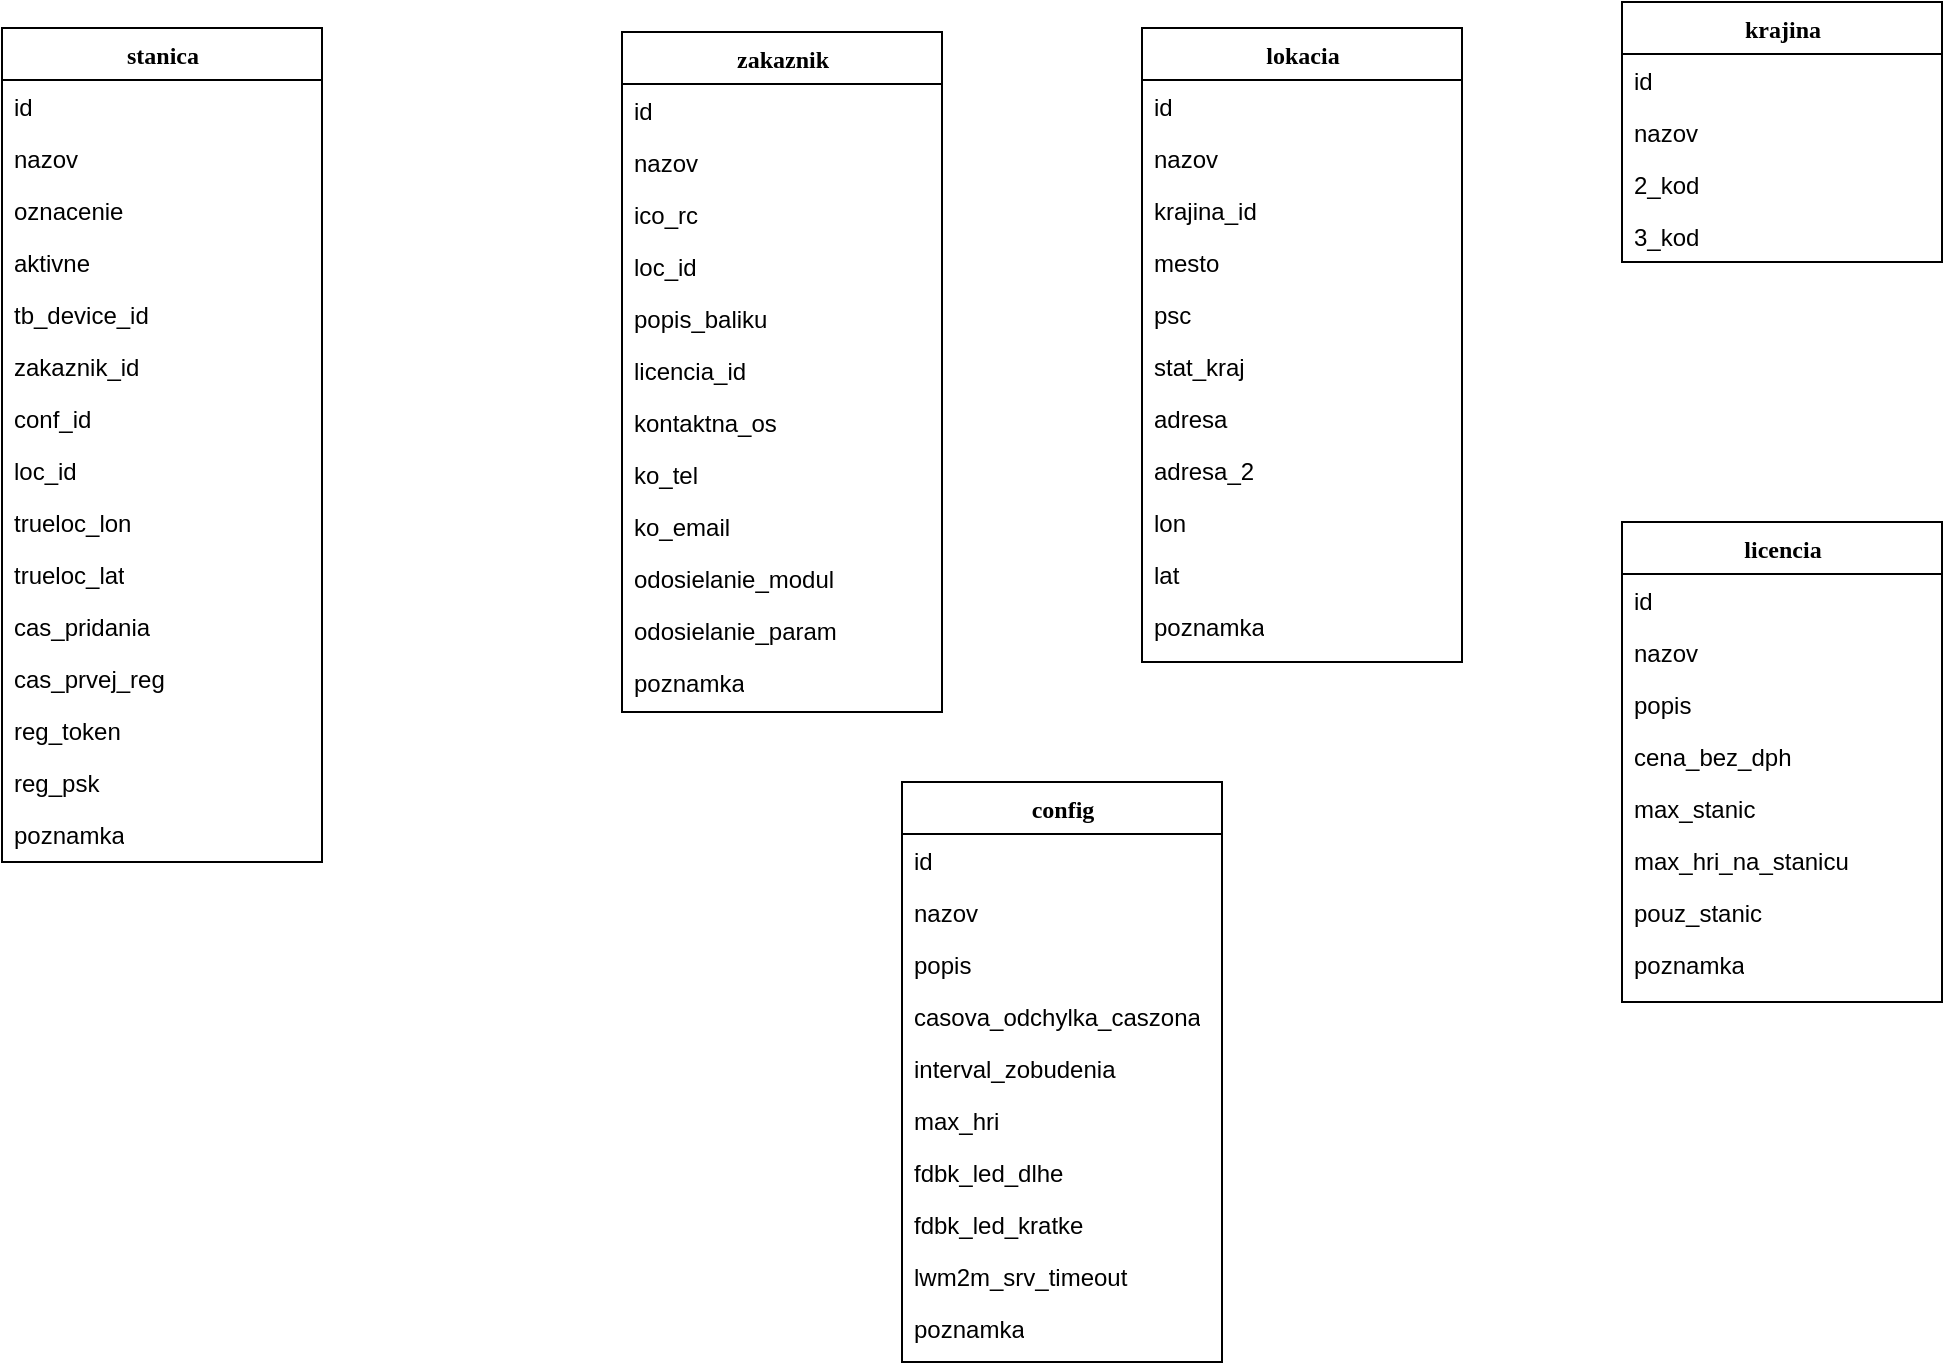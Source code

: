 <mxfile version="21.6.9" type="github">
  <diagram name="Page-1" id="9f46799a-70d6-7492-0946-bef42562c5a5">
    <mxGraphModel dx="1434" dy="782" grid="1" gridSize="10" guides="1" tooltips="1" connect="1" arrows="1" fold="1" page="1" pageScale="1" pageWidth="1100" pageHeight="850" background="none" math="0" shadow="0">
      <root>
        <mxCell id="0" />
        <mxCell id="1" parent="0" />
        <mxCell id="78961159f06e98e8-17" value="stanica" style="swimlane;html=1;fontStyle=1;align=center;verticalAlign=top;childLayout=stackLayout;horizontal=1;startSize=26;horizontalStack=0;resizeParent=1;resizeLast=0;collapsible=1;marginBottom=0;swimlaneFillColor=#ffffff;rounded=0;shadow=0;comic=0;labelBackgroundColor=none;strokeWidth=1;fillColor=none;fontFamily=Verdana;fontSize=12" parent="1" vertex="1">
          <mxGeometry x="70" y="83" width="160" height="417" as="geometry">
            <mxRectangle x="90" y="83" width="90" height="30" as="alternateBounds" />
          </mxGeometry>
        </mxCell>
        <mxCell id="78961159f06e98e8-21" value="id" style="text;html=1;strokeColor=none;fillColor=none;align=left;verticalAlign=top;spacingLeft=4;spacingRight=4;whiteSpace=wrap;overflow=hidden;rotatable=0;points=[[0,0.5],[1,0.5]];portConstraint=eastwest;" parent="78961159f06e98e8-17" vertex="1">
          <mxGeometry y="26" width="160" height="26" as="geometry" />
        </mxCell>
        <mxCell id="78961159f06e98e8-25" value="nazov" style="text;html=1;strokeColor=none;fillColor=none;align=left;verticalAlign=top;spacingLeft=4;spacingRight=4;whiteSpace=wrap;overflow=hidden;rotatable=0;points=[[0,0.5],[1,0.5]];portConstraint=eastwest;" parent="78961159f06e98e8-17" vertex="1">
          <mxGeometry y="52" width="160" height="26" as="geometry" />
        </mxCell>
        <mxCell id="78961159f06e98e8-26" value="oznacenie" style="text;html=1;strokeColor=none;fillColor=none;align=left;verticalAlign=top;spacingLeft=4;spacingRight=4;whiteSpace=wrap;overflow=hidden;rotatable=0;points=[[0,0.5],[1,0.5]];portConstraint=eastwest;" parent="78961159f06e98e8-17" vertex="1">
          <mxGeometry y="78" width="160" height="26" as="geometry" />
        </mxCell>
        <mxCell id="78961159f06e98e8-24" value="aktivne" style="text;html=1;strokeColor=none;fillColor=none;align=left;verticalAlign=top;spacingLeft=4;spacingRight=4;whiteSpace=wrap;overflow=hidden;rotatable=0;points=[[0,0.5],[1,0.5]];portConstraint=eastwest;" parent="78961159f06e98e8-17" vertex="1">
          <mxGeometry y="104" width="160" height="26" as="geometry" />
        </mxCell>
        <mxCell id="NM6Yt-WaF4C9AlxJS71K-1" value="tb_device_id" style="text;html=1;strokeColor=none;fillColor=none;align=left;verticalAlign=top;spacingLeft=4;spacingRight=4;whiteSpace=wrap;overflow=hidden;rotatable=0;points=[[0,0.5],[1,0.5]];portConstraint=eastwest;" vertex="1" parent="78961159f06e98e8-17">
          <mxGeometry y="130" width="160" height="26" as="geometry" />
        </mxCell>
        <mxCell id="NM6Yt-WaF4C9AlxJS71K-2" value="zakaznik_id" style="text;html=1;strokeColor=none;fillColor=none;align=left;verticalAlign=top;spacingLeft=4;spacingRight=4;whiteSpace=wrap;overflow=hidden;rotatable=0;points=[[0,0.5],[1,0.5]];portConstraint=eastwest;" vertex="1" parent="78961159f06e98e8-17">
          <mxGeometry y="156" width="160" height="26" as="geometry" />
        </mxCell>
        <mxCell id="NM6Yt-WaF4C9AlxJS71K-3" value="conf_id" style="text;html=1;strokeColor=none;fillColor=none;align=left;verticalAlign=top;spacingLeft=4;spacingRight=4;whiteSpace=wrap;overflow=hidden;rotatable=0;points=[[0,0.5],[1,0.5]];portConstraint=eastwest;" vertex="1" parent="78961159f06e98e8-17">
          <mxGeometry y="182" width="160" height="26" as="geometry" />
        </mxCell>
        <mxCell id="NM6Yt-WaF4C9AlxJS71K-5" value="loc_id" style="text;html=1;strokeColor=none;fillColor=none;align=left;verticalAlign=top;spacingLeft=4;spacingRight=4;whiteSpace=wrap;overflow=hidden;rotatable=0;points=[[0,0.5],[1,0.5]];portConstraint=eastwest;" vertex="1" parent="78961159f06e98e8-17">
          <mxGeometry y="208" width="160" height="26" as="geometry" />
        </mxCell>
        <mxCell id="NM6Yt-WaF4C9AlxJS71K-6" value="trueloc_lon" style="text;html=1;strokeColor=none;fillColor=none;align=left;verticalAlign=top;spacingLeft=4;spacingRight=4;whiteSpace=wrap;overflow=hidden;rotatable=0;points=[[0,0.5],[1,0.5]];portConstraint=eastwest;" vertex="1" parent="78961159f06e98e8-17">
          <mxGeometry y="234" width="160" height="26" as="geometry" />
        </mxCell>
        <mxCell id="NM6Yt-WaF4C9AlxJS71K-7" value="trueloc_lat" style="text;html=1;strokeColor=none;fillColor=none;align=left;verticalAlign=top;spacingLeft=4;spacingRight=4;whiteSpace=wrap;overflow=hidden;rotatable=0;points=[[0,0.5],[1,0.5]];portConstraint=eastwest;" vertex="1" parent="78961159f06e98e8-17">
          <mxGeometry y="260" width="160" height="26" as="geometry" />
        </mxCell>
        <mxCell id="NM6Yt-WaF4C9AlxJS71K-8" value="cas_pridania" style="text;html=1;strokeColor=none;fillColor=none;align=left;verticalAlign=top;spacingLeft=4;spacingRight=4;whiteSpace=wrap;overflow=hidden;rotatable=0;points=[[0,0.5],[1,0.5]];portConstraint=eastwest;" vertex="1" parent="78961159f06e98e8-17">
          <mxGeometry y="286" width="160" height="26" as="geometry" />
        </mxCell>
        <mxCell id="NM6Yt-WaF4C9AlxJS71K-9" value="cas_prvej_reg" style="text;html=1;strokeColor=none;fillColor=none;align=left;verticalAlign=top;spacingLeft=4;spacingRight=4;whiteSpace=wrap;overflow=hidden;rotatable=0;points=[[0,0.5],[1,0.5]];portConstraint=eastwest;" vertex="1" parent="78961159f06e98e8-17">
          <mxGeometry y="312" width="160" height="26" as="geometry" />
        </mxCell>
        <mxCell id="NM6Yt-WaF4C9AlxJS71K-10" value="reg_token" style="text;html=1;strokeColor=none;fillColor=none;align=left;verticalAlign=top;spacingLeft=4;spacingRight=4;whiteSpace=wrap;overflow=hidden;rotatable=0;points=[[0,0.5],[1,0.5]];portConstraint=eastwest;" vertex="1" parent="78961159f06e98e8-17">
          <mxGeometry y="338" width="160" height="26" as="geometry" />
        </mxCell>
        <mxCell id="NM6Yt-WaF4C9AlxJS71K-11" value="reg_psk" style="text;html=1;strokeColor=none;fillColor=none;align=left;verticalAlign=top;spacingLeft=4;spacingRight=4;whiteSpace=wrap;overflow=hidden;rotatable=0;points=[[0,0.5],[1,0.5]];portConstraint=eastwest;" vertex="1" parent="78961159f06e98e8-17">
          <mxGeometry y="364" width="160" height="26" as="geometry" />
        </mxCell>
        <mxCell id="NM6Yt-WaF4C9AlxJS71K-12" value="poznamka" style="text;html=1;strokeColor=none;fillColor=none;align=left;verticalAlign=top;spacingLeft=4;spacingRight=4;whiteSpace=wrap;overflow=hidden;rotatable=0;points=[[0,0.5],[1,0.5]];portConstraint=eastwest;" vertex="1" parent="78961159f06e98e8-17">
          <mxGeometry y="390" width="160" height="26" as="geometry" />
        </mxCell>
        <mxCell id="78961159f06e98e8-129" style="edgeStyle=elbowEdgeStyle;html=1;labelBackgroundColor=none;startFill=0;startSize=8;endArrow=open;endFill=0;endSize=16;fontFamily=Verdana;fontSize=12;elbow=vertical;dashed=1;" parent="1" target="78961159f06e98e8-56" edge="1">
          <mxGeometry relative="1" as="geometry">
            <mxPoint x="360" y="632" as="sourcePoint" />
          </mxGeometry>
        </mxCell>
        <mxCell id="78961159f06e98e8-130" style="edgeStyle=elbowEdgeStyle;html=1;labelBackgroundColor=none;startFill=0;startSize=8;endArrow=diamondThin;endFill=0;endSize=16;fontFamily=Verdana;fontSize=12;elbow=vertical;" parent="1" target="78961159f06e98e8-69" edge="1">
          <mxGeometry relative="1" as="geometry">
            <mxPoint x="550" y="617" as="sourcePoint" />
          </mxGeometry>
        </mxCell>
        <mxCell id="NM6Yt-WaF4C9AlxJS71K-13" value="zakaznik" style="swimlane;html=1;fontStyle=1;align=center;verticalAlign=top;childLayout=stackLayout;horizontal=1;startSize=26;horizontalStack=0;resizeParent=1;resizeLast=0;collapsible=1;marginBottom=0;swimlaneFillColor=#ffffff;rounded=0;shadow=0;comic=0;labelBackgroundColor=none;strokeWidth=1;fillColor=none;fontFamily=Verdana;fontSize=12" vertex="1" parent="1">
          <mxGeometry x="380" y="85" width="160" height="340" as="geometry">
            <mxRectangle x="90" y="83" width="90" height="30" as="alternateBounds" />
          </mxGeometry>
        </mxCell>
        <mxCell id="NM6Yt-WaF4C9AlxJS71K-14" value="id" style="text;html=1;strokeColor=none;fillColor=none;align=left;verticalAlign=top;spacingLeft=4;spacingRight=4;whiteSpace=wrap;overflow=hidden;rotatable=0;points=[[0,0.5],[1,0.5]];portConstraint=eastwest;" vertex="1" parent="NM6Yt-WaF4C9AlxJS71K-13">
          <mxGeometry y="26" width="160" height="26" as="geometry" />
        </mxCell>
        <mxCell id="NM6Yt-WaF4C9AlxJS71K-15" value="nazov" style="text;html=1;strokeColor=none;fillColor=none;align=left;verticalAlign=top;spacingLeft=4;spacingRight=4;whiteSpace=wrap;overflow=hidden;rotatable=0;points=[[0,0.5],[1,0.5]];portConstraint=eastwest;" vertex="1" parent="NM6Yt-WaF4C9AlxJS71K-13">
          <mxGeometry y="52" width="160" height="26" as="geometry" />
        </mxCell>
        <mxCell id="NM6Yt-WaF4C9AlxJS71K-29" value="ico_rc" style="text;html=1;strokeColor=none;fillColor=none;align=left;verticalAlign=top;spacingLeft=4;spacingRight=4;whiteSpace=wrap;overflow=hidden;rotatable=0;points=[[0,0.5],[1,0.5]];portConstraint=eastwest;" vertex="1" parent="NM6Yt-WaF4C9AlxJS71K-13">
          <mxGeometry y="78" width="160" height="26" as="geometry" />
        </mxCell>
        <mxCell id="NM6Yt-WaF4C9AlxJS71K-30" value="loc_id" style="text;html=1;strokeColor=none;fillColor=none;align=left;verticalAlign=top;spacingLeft=4;spacingRight=4;whiteSpace=wrap;overflow=hidden;rotatable=0;points=[[0,0.5],[1,0.5]];portConstraint=eastwest;" vertex="1" parent="NM6Yt-WaF4C9AlxJS71K-13">
          <mxGeometry y="104" width="160" height="26" as="geometry" />
        </mxCell>
        <mxCell id="NM6Yt-WaF4C9AlxJS71K-31" value="popis_baliku" style="text;html=1;strokeColor=none;fillColor=none;align=left;verticalAlign=top;spacingLeft=4;spacingRight=4;whiteSpace=wrap;overflow=hidden;rotatable=0;points=[[0,0.5],[1,0.5]];portConstraint=eastwest;" vertex="1" parent="NM6Yt-WaF4C9AlxJS71K-13">
          <mxGeometry y="130" width="160" height="26" as="geometry" />
        </mxCell>
        <mxCell id="NM6Yt-WaF4C9AlxJS71K-32" value="licencia_id" style="text;html=1;strokeColor=none;fillColor=none;align=left;verticalAlign=top;spacingLeft=4;spacingRight=4;whiteSpace=wrap;overflow=hidden;rotatable=0;points=[[0,0.5],[1,0.5]];portConstraint=eastwest;" vertex="1" parent="NM6Yt-WaF4C9AlxJS71K-13">
          <mxGeometry y="156" width="160" height="26" as="geometry" />
        </mxCell>
        <mxCell id="NM6Yt-WaF4C9AlxJS71K-33" value="kontaktna_os" style="text;html=1;strokeColor=none;fillColor=none;align=left;verticalAlign=top;spacingLeft=4;spacingRight=4;whiteSpace=wrap;overflow=hidden;rotatable=0;points=[[0,0.5],[1,0.5]];portConstraint=eastwest;" vertex="1" parent="NM6Yt-WaF4C9AlxJS71K-13">
          <mxGeometry y="182" width="160" height="26" as="geometry" />
        </mxCell>
        <mxCell id="NM6Yt-WaF4C9AlxJS71K-34" value="ko_tel" style="text;html=1;strokeColor=none;fillColor=none;align=left;verticalAlign=top;spacingLeft=4;spacingRight=4;whiteSpace=wrap;overflow=hidden;rotatable=0;points=[[0,0.5],[1,0.5]];portConstraint=eastwest;" vertex="1" parent="NM6Yt-WaF4C9AlxJS71K-13">
          <mxGeometry y="208" width="160" height="26" as="geometry" />
        </mxCell>
        <mxCell id="NM6Yt-WaF4C9AlxJS71K-35" value="ko_email" style="text;html=1;strokeColor=none;fillColor=none;align=left;verticalAlign=top;spacingLeft=4;spacingRight=4;whiteSpace=wrap;overflow=hidden;rotatable=0;points=[[0,0.5],[1,0.5]];portConstraint=eastwest;" vertex="1" parent="NM6Yt-WaF4C9AlxJS71K-13">
          <mxGeometry y="234" width="160" height="26" as="geometry" />
        </mxCell>
        <mxCell id="NM6Yt-WaF4C9AlxJS71K-36" value="odosielanie_modul" style="text;html=1;strokeColor=none;fillColor=none;align=left;verticalAlign=top;spacingLeft=4;spacingRight=4;whiteSpace=wrap;overflow=hidden;rotatable=0;points=[[0,0.5],[1,0.5]];portConstraint=eastwest;" vertex="1" parent="NM6Yt-WaF4C9AlxJS71K-13">
          <mxGeometry y="260" width="160" height="26" as="geometry" />
        </mxCell>
        <mxCell id="NM6Yt-WaF4C9AlxJS71K-37" value="odosielanie_param" style="text;html=1;strokeColor=none;fillColor=none;align=left;verticalAlign=top;spacingLeft=4;spacingRight=4;whiteSpace=wrap;overflow=hidden;rotatable=0;points=[[0,0.5],[1,0.5]];portConstraint=eastwest;" vertex="1" parent="NM6Yt-WaF4C9AlxJS71K-13">
          <mxGeometry y="286" width="160" height="26" as="geometry" />
        </mxCell>
        <mxCell id="NM6Yt-WaF4C9AlxJS71K-38" value="poznamka" style="text;html=1;strokeColor=none;fillColor=none;align=left;verticalAlign=top;spacingLeft=4;spacingRight=4;whiteSpace=wrap;overflow=hidden;rotatable=0;points=[[0,0.5],[1,0.5]];portConstraint=eastwest;" vertex="1" parent="NM6Yt-WaF4C9AlxJS71K-13">
          <mxGeometry y="312" width="160" height="26" as="geometry" />
        </mxCell>
        <mxCell id="NM6Yt-WaF4C9AlxJS71K-39" value="lokacia" style="swimlane;html=1;fontStyle=1;align=center;verticalAlign=top;childLayout=stackLayout;horizontal=1;startSize=26;horizontalStack=0;resizeParent=1;resizeLast=0;collapsible=1;marginBottom=0;swimlaneFillColor=#ffffff;rounded=0;shadow=0;comic=0;labelBackgroundColor=none;strokeWidth=1;fillColor=none;fontFamily=Verdana;fontSize=12" vertex="1" parent="1">
          <mxGeometry x="640" y="83" width="160" height="317" as="geometry">
            <mxRectangle x="90" y="83" width="90" height="30" as="alternateBounds" />
          </mxGeometry>
        </mxCell>
        <mxCell id="NM6Yt-WaF4C9AlxJS71K-40" value="id" style="text;html=1;strokeColor=none;fillColor=none;align=left;verticalAlign=top;spacingLeft=4;spacingRight=4;whiteSpace=wrap;overflow=hidden;rotatable=0;points=[[0,0.5],[1,0.5]];portConstraint=eastwest;" vertex="1" parent="NM6Yt-WaF4C9AlxJS71K-39">
          <mxGeometry y="26" width="160" height="26" as="geometry" />
        </mxCell>
        <mxCell id="NM6Yt-WaF4C9AlxJS71K-41" value="nazov" style="text;html=1;strokeColor=none;fillColor=none;align=left;verticalAlign=top;spacingLeft=4;spacingRight=4;whiteSpace=wrap;overflow=hidden;rotatable=0;points=[[0,0.5],[1,0.5]];portConstraint=eastwest;" vertex="1" parent="NM6Yt-WaF4C9AlxJS71K-39">
          <mxGeometry y="52" width="160" height="26" as="geometry" />
        </mxCell>
        <mxCell id="NM6Yt-WaF4C9AlxJS71K-52" value="krajina_id" style="text;html=1;strokeColor=none;fillColor=none;align=left;verticalAlign=top;spacingLeft=4;spacingRight=4;whiteSpace=wrap;overflow=hidden;rotatable=0;points=[[0,0.5],[1,0.5]];portConstraint=eastwest;" vertex="1" parent="NM6Yt-WaF4C9AlxJS71K-39">
          <mxGeometry y="78" width="160" height="26" as="geometry" />
        </mxCell>
        <mxCell id="NM6Yt-WaF4C9AlxJS71K-53" value="mesto" style="text;html=1;strokeColor=none;fillColor=none;align=left;verticalAlign=top;spacingLeft=4;spacingRight=4;whiteSpace=wrap;overflow=hidden;rotatable=0;points=[[0,0.5],[1,0.5]];portConstraint=eastwest;" vertex="1" parent="NM6Yt-WaF4C9AlxJS71K-39">
          <mxGeometry y="104" width="160" height="26" as="geometry" />
        </mxCell>
        <mxCell id="NM6Yt-WaF4C9AlxJS71K-54" value="psc" style="text;html=1;strokeColor=none;fillColor=none;align=left;verticalAlign=top;spacingLeft=4;spacingRight=4;whiteSpace=wrap;overflow=hidden;rotatable=0;points=[[0,0.5],[1,0.5]];portConstraint=eastwest;" vertex="1" parent="NM6Yt-WaF4C9AlxJS71K-39">
          <mxGeometry y="130" width="160" height="26" as="geometry" />
        </mxCell>
        <mxCell id="NM6Yt-WaF4C9AlxJS71K-55" value="stat_kraj" style="text;html=1;strokeColor=none;fillColor=none;align=left;verticalAlign=top;spacingLeft=4;spacingRight=4;whiteSpace=wrap;overflow=hidden;rotatable=0;points=[[0,0.5],[1,0.5]];portConstraint=eastwest;" vertex="1" parent="NM6Yt-WaF4C9AlxJS71K-39">
          <mxGeometry y="156" width="160" height="26" as="geometry" />
        </mxCell>
        <mxCell id="NM6Yt-WaF4C9AlxJS71K-56" value="adresa" style="text;html=1;strokeColor=none;fillColor=none;align=left;verticalAlign=top;spacingLeft=4;spacingRight=4;whiteSpace=wrap;overflow=hidden;rotatable=0;points=[[0,0.5],[1,0.5]];portConstraint=eastwest;" vertex="1" parent="NM6Yt-WaF4C9AlxJS71K-39">
          <mxGeometry y="182" width="160" height="26" as="geometry" />
        </mxCell>
        <mxCell id="NM6Yt-WaF4C9AlxJS71K-57" value="adresa_2" style="text;html=1;strokeColor=none;fillColor=none;align=left;verticalAlign=top;spacingLeft=4;spacingRight=4;whiteSpace=wrap;overflow=hidden;rotatable=0;points=[[0,0.5],[1,0.5]];portConstraint=eastwest;" vertex="1" parent="NM6Yt-WaF4C9AlxJS71K-39">
          <mxGeometry y="208" width="160" height="26" as="geometry" />
        </mxCell>
        <mxCell id="NM6Yt-WaF4C9AlxJS71K-58" value="lon" style="text;html=1;strokeColor=none;fillColor=none;align=left;verticalAlign=top;spacingLeft=4;spacingRight=4;whiteSpace=wrap;overflow=hidden;rotatable=0;points=[[0,0.5],[1,0.5]];portConstraint=eastwest;" vertex="1" parent="NM6Yt-WaF4C9AlxJS71K-39">
          <mxGeometry y="234" width="160" height="26" as="geometry" />
        </mxCell>
        <mxCell id="NM6Yt-WaF4C9AlxJS71K-59" value="lat" style="text;html=1;strokeColor=none;fillColor=none;align=left;verticalAlign=top;spacingLeft=4;spacingRight=4;whiteSpace=wrap;overflow=hidden;rotatable=0;points=[[0,0.5],[1,0.5]];portConstraint=eastwest;" vertex="1" parent="NM6Yt-WaF4C9AlxJS71K-39">
          <mxGeometry y="260" width="160" height="26" as="geometry" />
        </mxCell>
        <mxCell id="NM6Yt-WaF4C9AlxJS71K-60" value="poznamka" style="text;html=1;strokeColor=none;fillColor=none;align=left;verticalAlign=top;spacingLeft=4;spacingRight=4;whiteSpace=wrap;overflow=hidden;rotatable=0;points=[[0,0.5],[1,0.5]];portConstraint=eastwest;" vertex="1" parent="NM6Yt-WaF4C9AlxJS71K-39">
          <mxGeometry y="286" width="160" height="24" as="geometry" />
        </mxCell>
        <mxCell id="NM6Yt-WaF4C9AlxJS71K-61" value="krajina" style="swimlane;html=1;fontStyle=1;align=center;verticalAlign=top;childLayout=stackLayout;horizontal=1;startSize=26;horizontalStack=0;resizeParent=1;resizeLast=0;collapsible=1;marginBottom=0;swimlaneFillColor=#ffffff;rounded=0;shadow=0;comic=0;labelBackgroundColor=none;strokeWidth=1;fillColor=none;fontFamily=Verdana;fontSize=12" vertex="1" parent="1">
          <mxGeometry x="880" y="70" width="160" height="130" as="geometry">
            <mxRectangle x="90" y="83" width="90" height="30" as="alternateBounds" />
          </mxGeometry>
        </mxCell>
        <mxCell id="NM6Yt-WaF4C9AlxJS71K-62" value="id" style="text;html=1;strokeColor=none;fillColor=none;align=left;verticalAlign=top;spacingLeft=4;spacingRight=4;whiteSpace=wrap;overflow=hidden;rotatable=0;points=[[0,0.5],[1,0.5]];portConstraint=eastwest;" vertex="1" parent="NM6Yt-WaF4C9AlxJS71K-61">
          <mxGeometry y="26" width="160" height="26" as="geometry" />
        </mxCell>
        <mxCell id="NM6Yt-WaF4C9AlxJS71K-63" value="nazov" style="text;html=1;strokeColor=none;fillColor=none;align=left;verticalAlign=top;spacingLeft=4;spacingRight=4;whiteSpace=wrap;overflow=hidden;rotatable=0;points=[[0,0.5],[1,0.5]];portConstraint=eastwest;" vertex="1" parent="NM6Yt-WaF4C9AlxJS71K-61">
          <mxGeometry y="52" width="160" height="26" as="geometry" />
        </mxCell>
        <mxCell id="NM6Yt-WaF4C9AlxJS71K-73" value="2_kod" style="text;html=1;strokeColor=none;fillColor=none;align=left;verticalAlign=top;spacingLeft=4;spacingRight=4;whiteSpace=wrap;overflow=hidden;rotatable=0;points=[[0,0.5],[1,0.5]];portConstraint=eastwest;" vertex="1" parent="NM6Yt-WaF4C9AlxJS71K-61">
          <mxGeometry y="78" width="160" height="26" as="geometry" />
        </mxCell>
        <mxCell id="NM6Yt-WaF4C9AlxJS71K-74" value="3_kod" style="text;html=1;strokeColor=none;fillColor=none;align=left;verticalAlign=top;spacingLeft=4;spacingRight=4;whiteSpace=wrap;overflow=hidden;rotatable=0;points=[[0,0.5],[1,0.5]];portConstraint=eastwest;" vertex="1" parent="NM6Yt-WaF4C9AlxJS71K-61">
          <mxGeometry y="104" width="160" height="26" as="geometry" />
        </mxCell>
        <mxCell id="NM6Yt-WaF4C9AlxJS71K-75" value="licencia" style="swimlane;html=1;fontStyle=1;align=center;verticalAlign=top;childLayout=stackLayout;horizontal=1;startSize=26;horizontalStack=0;resizeParent=1;resizeLast=0;collapsible=1;marginBottom=0;swimlaneFillColor=#ffffff;rounded=0;shadow=0;comic=0;labelBackgroundColor=none;strokeWidth=1;fillColor=none;fontFamily=Verdana;fontSize=12" vertex="1" parent="1">
          <mxGeometry x="880" y="330" width="160" height="240" as="geometry">
            <mxRectangle x="90" y="83" width="90" height="30" as="alternateBounds" />
          </mxGeometry>
        </mxCell>
        <mxCell id="NM6Yt-WaF4C9AlxJS71K-76" value="id" style="text;html=1;strokeColor=none;fillColor=none;align=left;verticalAlign=top;spacingLeft=4;spacingRight=4;whiteSpace=wrap;overflow=hidden;rotatable=0;points=[[0,0.5],[1,0.5]];portConstraint=eastwest;" vertex="1" parent="NM6Yt-WaF4C9AlxJS71K-75">
          <mxGeometry y="26" width="160" height="26" as="geometry" />
        </mxCell>
        <mxCell id="NM6Yt-WaF4C9AlxJS71K-77" value="nazov" style="text;html=1;strokeColor=none;fillColor=none;align=left;verticalAlign=top;spacingLeft=4;spacingRight=4;whiteSpace=wrap;overflow=hidden;rotatable=0;points=[[0,0.5],[1,0.5]];portConstraint=eastwest;" vertex="1" parent="NM6Yt-WaF4C9AlxJS71K-75">
          <mxGeometry y="52" width="160" height="26" as="geometry" />
        </mxCell>
        <mxCell id="NM6Yt-WaF4C9AlxJS71K-78" value="popis" style="text;html=1;strokeColor=none;fillColor=none;align=left;verticalAlign=top;spacingLeft=4;spacingRight=4;whiteSpace=wrap;overflow=hidden;rotatable=0;points=[[0,0.5],[1,0.5]];portConstraint=eastwest;" vertex="1" parent="NM6Yt-WaF4C9AlxJS71K-75">
          <mxGeometry y="78" width="160" height="26" as="geometry" />
        </mxCell>
        <mxCell id="NM6Yt-WaF4C9AlxJS71K-79" value="cena_bez_dph" style="text;html=1;strokeColor=none;fillColor=none;align=left;verticalAlign=top;spacingLeft=4;spacingRight=4;whiteSpace=wrap;overflow=hidden;rotatable=0;points=[[0,0.5],[1,0.5]];portConstraint=eastwest;" vertex="1" parent="NM6Yt-WaF4C9AlxJS71K-75">
          <mxGeometry y="104" width="160" height="26" as="geometry" />
        </mxCell>
        <mxCell id="NM6Yt-WaF4C9AlxJS71K-80" value="max_stanic" style="text;html=1;strokeColor=none;fillColor=none;align=left;verticalAlign=top;spacingLeft=4;spacingRight=4;whiteSpace=wrap;overflow=hidden;rotatable=0;points=[[0,0.5],[1,0.5]];portConstraint=eastwest;" vertex="1" parent="NM6Yt-WaF4C9AlxJS71K-75">
          <mxGeometry y="130" width="160" height="26" as="geometry" />
        </mxCell>
        <mxCell id="NM6Yt-WaF4C9AlxJS71K-81" value="max_hri_na_stanicu" style="text;html=1;strokeColor=none;fillColor=none;align=left;verticalAlign=top;spacingLeft=4;spacingRight=4;whiteSpace=wrap;overflow=hidden;rotatable=0;points=[[0,0.5],[1,0.5]];portConstraint=eastwest;" vertex="1" parent="NM6Yt-WaF4C9AlxJS71K-75">
          <mxGeometry y="156" width="160" height="26" as="geometry" />
        </mxCell>
        <mxCell id="NM6Yt-WaF4C9AlxJS71K-82" value="pouz_stanic" style="text;html=1;strokeColor=none;fillColor=none;align=left;verticalAlign=top;spacingLeft=4;spacingRight=4;whiteSpace=wrap;overflow=hidden;rotatable=0;points=[[0,0.5],[1,0.5]];portConstraint=eastwest;" vertex="1" parent="NM6Yt-WaF4C9AlxJS71K-75">
          <mxGeometry y="182" width="160" height="26" as="geometry" />
        </mxCell>
        <mxCell id="NM6Yt-WaF4C9AlxJS71K-83" value="poznamka" style="text;html=1;strokeColor=none;fillColor=none;align=left;verticalAlign=top;spacingLeft=4;spacingRight=4;whiteSpace=wrap;overflow=hidden;rotatable=0;points=[[0,0.5],[1,0.5]];portConstraint=eastwest;" vertex="1" parent="NM6Yt-WaF4C9AlxJS71K-75">
          <mxGeometry y="208" width="160" height="32" as="geometry" />
        </mxCell>
        <mxCell id="NM6Yt-WaF4C9AlxJS71K-84" value="config" style="swimlane;html=1;fontStyle=1;align=center;verticalAlign=top;childLayout=stackLayout;horizontal=1;startSize=26;horizontalStack=0;resizeParent=1;resizeLast=0;collapsible=1;marginBottom=0;swimlaneFillColor=#ffffff;rounded=0;shadow=0;comic=0;labelBackgroundColor=none;strokeWidth=1;fillColor=none;fontFamily=Verdana;fontSize=12" vertex="1" parent="1">
          <mxGeometry x="520" y="460" width="160" height="290" as="geometry">
            <mxRectangle x="90" y="83" width="90" height="30" as="alternateBounds" />
          </mxGeometry>
        </mxCell>
        <mxCell id="NM6Yt-WaF4C9AlxJS71K-85" value="id" style="text;html=1;strokeColor=none;fillColor=none;align=left;verticalAlign=top;spacingLeft=4;spacingRight=4;whiteSpace=wrap;overflow=hidden;rotatable=0;points=[[0,0.5],[1,0.5]];portConstraint=eastwest;" vertex="1" parent="NM6Yt-WaF4C9AlxJS71K-84">
          <mxGeometry y="26" width="160" height="26" as="geometry" />
        </mxCell>
        <mxCell id="NM6Yt-WaF4C9AlxJS71K-86" value="nazov" style="text;html=1;strokeColor=none;fillColor=none;align=left;verticalAlign=top;spacingLeft=4;spacingRight=4;whiteSpace=wrap;overflow=hidden;rotatable=0;points=[[0,0.5],[1,0.5]];portConstraint=eastwest;" vertex="1" parent="NM6Yt-WaF4C9AlxJS71K-84">
          <mxGeometry y="52" width="160" height="26" as="geometry" />
        </mxCell>
        <mxCell id="NM6Yt-WaF4C9AlxJS71K-87" value="popis" style="text;html=1;strokeColor=none;fillColor=none;align=left;verticalAlign=top;spacingLeft=4;spacingRight=4;whiteSpace=wrap;overflow=hidden;rotatable=0;points=[[0,0.5],[1,0.5]];portConstraint=eastwest;" vertex="1" parent="NM6Yt-WaF4C9AlxJS71K-84">
          <mxGeometry y="78" width="160" height="26" as="geometry" />
        </mxCell>
        <mxCell id="NM6Yt-WaF4C9AlxJS71K-93" value="casova_odchylka_caszona" style="text;html=1;strokeColor=none;fillColor=none;align=left;verticalAlign=top;spacingLeft=4;spacingRight=4;whiteSpace=wrap;overflow=hidden;rotatable=0;points=[[0,0.5],[1,0.5]];portConstraint=eastwest;" vertex="1" parent="NM6Yt-WaF4C9AlxJS71K-84">
          <mxGeometry y="104" width="160" height="26" as="geometry" />
        </mxCell>
        <mxCell id="NM6Yt-WaF4C9AlxJS71K-94" value="interval_zobudenia" style="text;html=1;strokeColor=none;fillColor=none;align=left;verticalAlign=top;spacingLeft=4;spacingRight=4;whiteSpace=wrap;overflow=hidden;rotatable=0;points=[[0,0.5],[1,0.5]];portConstraint=eastwest;" vertex="1" parent="NM6Yt-WaF4C9AlxJS71K-84">
          <mxGeometry y="130" width="160" height="26" as="geometry" />
        </mxCell>
        <mxCell id="NM6Yt-WaF4C9AlxJS71K-95" value="max_hri" style="text;html=1;strokeColor=none;fillColor=none;align=left;verticalAlign=top;spacingLeft=4;spacingRight=4;whiteSpace=wrap;overflow=hidden;rotatable=0;points=[[0,0.5],[1,0.5]];portConstraint=eastwest;" vertex="1" parent="NM6Yt-WaF4C9AlxJS71K-84">
          <mxGeometry y="156" width="160" height="26" as="geometry" />
        </mxCell>
        <mxCell id="NM6Yt-WaF4C9AlxJS71K-96" value="fdbk_led_dlhe" style="text;html=1;strokeColor=none;fillColor=none;align=left;verticalAlign=top;spacingLeft=4;spacingRight=4;whiteSpace=wrap;overflow=hidden;rotatable=0;points=[[0,0.5],[1,0.5]];portConstraint=eastwest;" vertex="1" parent="NM6Yt-WaF4C9AlxJS71K-84">
          <mxGeometry y="182" width="160" height="26" as="geometry" />
        </mxCell>
        <mxCell id="NM6Yt-WaF4C9AlxJS71K-97" value="fdbk_led_kratke" style="text;html=1;strokeColor=none;fillColor=none;align=left;verticalAlign=top;spacingLeft=4;spacingRight=4;whiteSpace=wrap;overflow=hidden;rotatable=0;points=[[0,0.5],[1,0.5]];portConstraint=eastwest;" vertex="1" parent="NM6Yt-WaF4C9AlxJS71K-84">
          <mxGeometry y="208" width="160" height="26" as="geometry" />
        </mxCell>
        <mxCell id="NM6Yt-WaF4C9AlxJS71K-98" value="lwm2m_srv_timeout" style="text;html=1;strokeColor=none;fillColor=none;align=left;verticalAlign=top;spacingLeft=4;spacingRight=4;whiteSpace=wrap;overflow=hidden;rotatable=0;points=[[0,0.5],[1,0.5]];portConstraint=eastwest;" vertex="1" parent="NM6Yt-WaF4C9AlxJS71K-84">
          <mxGeometry y="234" width="160" height="26" as="geometry" />
        </mxCell>
        <mxCell id="NM6Yt-WaF4C9AlxJS71K-99" value="poznamka" style="text;html=1;strokeColor=none;fillColor=none;align=left;verticalAlign=top;spacingLeft=4;spacingRight=4;whiteSpace=wrap;overflow=hidden;rotatable=0;points=[[0,0.5],[1,0.5]];portConstraint=eastwest;" vertex="1" parent="NM6Yt-WaF4C9AlxJS71K-84">
          <mxGeometry y="260" width="160" height="30" as="geometry" />
        </mxCell>
      </root>
    </mxGraphModel>
  </diagram>
</mxfile>
